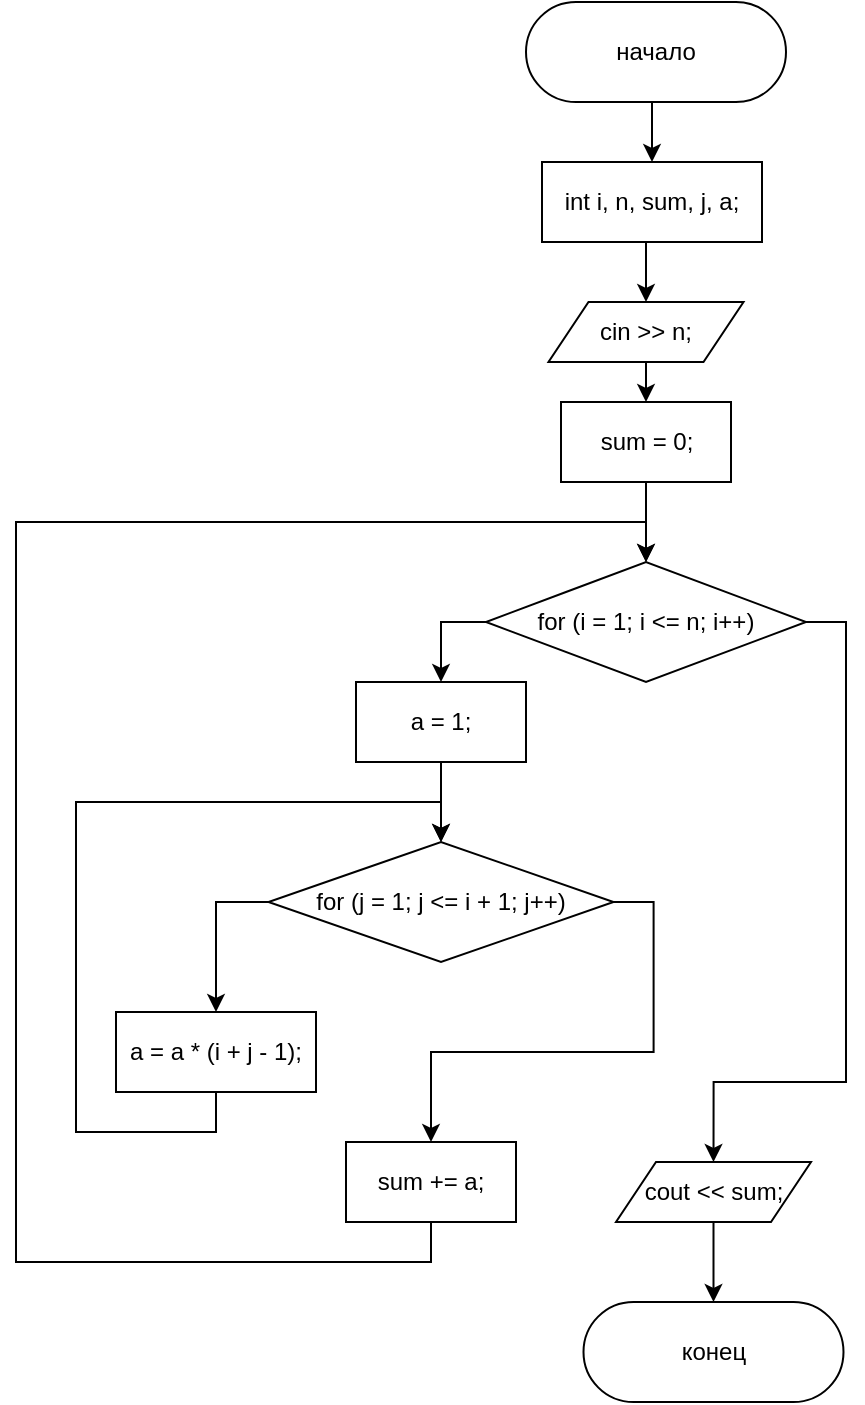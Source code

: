 <mxfile version="15.8.6" type="device"><diagram id="C5RBs43oDa-KdzZeNtuy" name="Page-1"><mxGraphModel dx="460" dy="784" grid="1" gridSize="10" guides="1" tooltips="1" connect="1" arrows="1" fold="1" page="1" pageScale="1" pageWidth="827" pageHeight="1169" math="0" shadow="0"><root><mxCell id="WIyWlLk6GJQsqaUBKTNV-0"/><mxCell id="WIyWlLk6GJQsqaUBKTNV-1" parent="WIyWlLk6GJQsqaUBKTNV-0"/><mxCell id="7y9Pi7SHWxLuiGCQ5rHv-0" style="edgeStyle=orthogonalEdgeStyle;rounded=0;orthogonalLoop=1;jettySize=auto;html=1;exitX=0.5;exitY=1;exitDx=0;exitDy=0;entryX=0.5;entryY=0;entryDx=0;entryDy=0;" edge="1" parent="WIyWlLk6GJQsqaUBKTNV-1" source="7y9Pi7SHWxLuiGCQ5rHv-1" target="7y9Pi7SHWxLuiGCQ5rHv-2"><mxGeometry relative="1" as="geometry"/></mxCell><mxCell id="7y9Pi7SHWxLuiGCQ5rHv-1" value="начало" style="rounded=1;whiteSpace=wrap;html=1;arcSize=50;" vertex="1" parent="WIyWlLk6GJQsqaUBKTNV-1"><mxGeometry x="345" y="40" width="130" height="50" as="geometry"/></mxCell><mxCell id="7y9Pi7SHWxLuiGCQ5rHv-4" style="edgeStyle=orthogonalEdgeStyle;rounded=0;orthogonalLoop=1;jettySize=auto;html=1;exitX=0.5;exitY=1;exitDx=0;exitDy=0;entryX=0.5;entryY=0;entryDx=0;entryDy=0;" edge="1" parent="WIyWlLk6GJQsqaUBKTNV-1" source="7y9Pi7SHWxLuiGCQ5rHv-2" target="7y9Pi7SHWxLuiGCQ5rHv-3"><mxGeometry relative="1" as="geometry"/></mxCell><mxCell id="7y9Pi7SHWxLuiGCQ5rHv-2" value="int i, n, sum, j, a;" style="rounded=0;whiteSpace=wrap;html=1;" vertex="1" parent="WIyWlLk6GJQsqaUBKTNV-1"><mxGeometry x="353" y="120" width="110" height="40" as="geometry"/></mxCell><mxCell id="7y9Pi7SHWxLuiGCQ5rHv-32" style="edgeStyle=orthogonalEdgeStyle;rounded=0;orthogonalLoop=1;jettySize=auto;html=1;exitX=0.5;exitY=1;exitDx=0;exitDy=0;entryX=0.5;entryY=0;entryDx=0;entryDy=0;" edge="1" parent="WIyWlLk6GJQsqaUBKTNV-1" source="7y9Pi7SHWxLuiGCQ5rHv-3" target="7y9Pi7SHWxLuiGCQ5rHv-22"><mxGeometry relative="1" as="geometry"/></mxCell><mxCell id="7y9Pi7SHWxLuiGCQ5rHv-3" value="cin &amp;gt;&amp;gt; n;" style="shape=parallelogram;perimeter=parallelogramPerimeter;whiteSpace=wrap;html=1;fixedSize=1;rounded=1;arcSize=0;" vertex="1" parent="WIyWlLk6GJQsqaUBKTNV-1"><mxGeometry x="356.25" y="190" width="97.5" height="30" as="geometry"/></mxCell><mxCell id="7y9Pi7SHWxLuiGCQ5rHv-16" style="edgeStyle=orthogonalEdgeStyle;rounded=0;orthogonalLoop=1;jettySize=auto;html=1;exitX=0;exitY=0.5;exitDx=0;exitDy=0;entryX=0.5;entryY=0;entryDx=0;entryDy=0;" edge="1" parent="WIyWlLk6GJQsqaUBKTNV-1" source="7y9Pi7SHWxLuiGCQ5rHv-9" target="7y9Pi7SHWxLuiGCQ5rHv-11"><mxGeometry relative="1" as="geometry"/></mxCell><mxCell id="7y9Pi7SHWxLuiGCQ5rHv-19" style="edgeStyle=orthogonalEdgeStyle;rounded=0;orthogonalLoop=1;jettySize=auto;html=1;exitX=1;exitY=0.5;exitDx=0;exitDy=0;entryX=0.5;entryY=0;entryDx=0;entryDy=0;" edge="1" parent="WIyWlLk6GJQsqaUBKTNV-1" source="7y9Pi7SHWxLuiGCQ5rHv-9" target="7y9Pi7SHWxLuiGCQ5rHv-17"><mxGeometry relative="1" as="geometry"><Array as="points"><mxPoint x="505" y="350"/><mxPoint x="505" y="580"/><mxPoint x="439" y="580"/></Array></mxGeometry></mxCell><mxCell id="7y9Pi7SHWxLuiGCQ5rHv-9" value="for (i = 1; i &amp;lt;= n; i++)" style="rhombus;whiteSpace=wrap;html=1;rounded=1;arcSize=0;" vertex="1" parent="WIyWlLk6GJQsqaUBKTNV-1"><mxGeometry x="325" y="320" width="160" height="60" as="geometry"/></mxCell><mxCell id="7y9Pi7SHWxLuiGCQ5rHv-27" style="edgeStyle=orthogonalEdgeStyle;rounded=0;orthogonalLoop=1;jettySize=auto;html=1;exitX=0.5;exitY=1;exitDx=0;exitDy=0;entryX=0.5;entryY=0;entryDx=0;entryDy=0;" edge="1" parent="WIyWlLk6GJQsqaUBKTNV-1" source="7y9Pi7SHWxLuiGCQ5rHv-11" target="7y9Pi7SHWxLuiGCQ5rHv-24"><mxGeometry relative="1" as="geometry"/></mxCell><mxCell id="7y9Pi7SHWxLuiGCQ5rHv-11" value="a = 1;" style="rounded=0;whiteSpace=wrap;html=1;" vertex="1" parent="WIyWlLk6GJQsqaUBKTNV-1"><mxGeometry x="260" y="380" width="85" height="40" as="geometry"/></mxCell><mxCell id="7y9Pi7SHWxLuiGCQ5rHv-28" style="edgeStyle=orthogonalEdgeStyle;rounded=0;orthogonalLoop=1;jettySize=auto;html=1;exitX=0.5;exitY=1;exitDx=0;exitDy=0;entryX=0.5;entryY=0;entryDx=0;entryDy=0;" edge="1" parent="WIyWlLk6GJQsqaUBKTNV-1" source="7y9Pi7SHWxLuiGCQ5rHv-13" target="7y9Pi7SHWxLuiGCQ5rHv-24"><mxGeometry relative="1" as="geometry"><Array as="points"><mxPoint x="190" y="605"/><mxPoint x="120" y="605"/><mxPoint x="120" y="440"/><mxPoint x="303" y="440"/></Array></mxGeometry></mxCell><mxCell id="7y9Pi7SHWxLuiGCQ5rHv-13" value="a = a * (i + j - 1);" style="rounded=0;whiteSpace=wrap;html=1;" vertex="1" parent="WIyWlLk6GJQsqaUBKTNV-1"><mxGeometry x="140" y="545" width="100" height="40" as="geometry"/></mxCell><mxCell id="7y9Pi7SHWxLuiGCQ5rHv-21" style="edgeStyle=orthogonalEdgeStyle;rounded=0;orthogonalLoop=1;jettySize=auto;html=1;exitX=0.5;exitY=1;exitDx=0;exitDy=0;entryX=0.5;entryY=0;entryDx=0;entryDy=0;" edge="1" parent="WIyWlLk6GJQsqaUBKTNV-1" source="7y9Pi7SHWxLuiGCQ5rHv-17" target="7y9Pi7SHWxLuiGCQ5rHv-20"><mxGeometry relative="1" as="geometry"/></mxCell><mxCell id="7y9Pi7SHWxLuiGCQ5rHv-17" value="cout &amp;lt;&amp;lt; sum;" style="shape=parallelogram;perimeter=parallelogramPerimeter;whiteSpace=wrap;html=1;fixedSize=1;rounded=1;arcSize=0;" vertex="1" parent="WIyWlLk6GJQsqaUBKTNV-1"><mxGeometry x="390" y="620" width="97.5" height="30" as="geometry"/></mxCell><mxCell id="7y9Pi7SHWxLuiGCQ5rHv-20" value="конец" style="rounded=1;whiteSpace=wrap;html=1;arcSize=50;" vertex="1" parent="WIyWlLk6GJQsqaUBKTNV-1"><mxGeometry x="373.75" y="690" width="130" height="50" as="geometry"/></mxCell><mxCell id="7y9Pi7SHWxLuiGCQ5rHv-23" style="edgeStyle=orthogonalEdgeStyle;rounded=0;orthogonalLoop=1;jettySize=auto;html=1;exitX=0.5;exitY=1;exitDx=0;exitDy=0;entryX=0.5;entryY=0;entryDx=0;entryDy=0;" edge="1" parent="WIyWlLk6GJQsqaUBKTNV-1" source="7y9Pi7SHWxLuiGCQ5rHv-22" target="7y9Pi7SHWxLuiGCQ5rHv-9"><mxGeometry relative="1" as="geometry"/></mxCell><mxCell id="7y9Pi7SHWxLuiGCQ5rHv-22" value="sum = 0;" style="rounded=0;whiteSpace=wrap;html=1;" vertex="1" parent="WIyWlLk6GJQsqaUBKTNV-1"><mxGeometry x="362.5" y="240" width="85" height="40" as="geometry"/></mxCell><mxCell id="7y9Pi7SHWxLuiGCQ5rHv-26" style="edgeStyle=orthogonalEdgeStyle;rounded=0;orthogonalLoop=1;jettySize=auto;html=1;exitX=0;exitY=0.5;exitDx=0;exitDy=0;entryX=0.5;entryY=0;entryDx=0;entryDy=0;" edge="1" parent="WIyWlLk6GJQsqaUBKTNV-1" source="7y9Pi7SHWxLuiGCQ5rHv-24" target="7y9Pi7SHWxLuiGCQ5rHv-13"><mxGeometry relative="1" as="geometry"/></mxCell><mxCell id="7y9Pi7SHWxLuiGCQ5rHv-30" style="edgeStyle=orthogonalEdgeStyle;rounded=0;orthogonalLoop=1;jettySize=auto;html=1;exitX=1;exitY=0.5;exitDx=0;exitDy=0;entryX=0.5;entryY=0;entryDx=0;entryDy=0;" edge="1" parent="WIyWlLk6GJQsqaUBKTNV-1" source="7y9Pi7SHWxLuiGCQ5rHv-24" target="7y9Pi7SHWxLuiGCQ5rHv-29"><mxGeometry relative="1" as="geometry"/></mxCell><mxCell id="7y9Pi7SHWxLuiGCQ5rHv-24" value="for (j = 1; j &amp;lt;= i + 1; j++)" style="rhombus;whiteSpace=wrap;html=1;rounded=1;arcSize=0;" vertex="1" parent="WIyWlLk6GJQsqaUBKTNV-1"><mxGeometry x="216.25" y="460" width="172.5" height="60" as="geometry"/></mxCell><mxCell id="7y9Pi7SHWxLuiGCQ5rHv-31" style="edgeStyle=orthogonalEdgeStyle;rounded=0;orthogonalLoop=1;jettySize=auto;html=1;exitX=0.5;exitY=1;exitDx=0;exitDy=0;entryX=0.5;entryY=0;entryDx=0;entryDy=0;" edge="1" parent="WIyWlLk6GJQsqaUBKTNV-1" source="7y9Pi7SHWxLuiGCQ5rHv-29" target="7y9Pi7SHWxLuiGCQ5rHv-9"><mxGeometry relative="1" as="geometry"><Array as="points"><mxPoint x="298" y="670"/><mxPoint x="90" y="670"/><mxPoint x="90" y="300"/><mxPoint x="405" y="300"/></Array></mxGeometry></mxCell><mxCell id="7y9Pi7SHWxLuiGCQ5rHv-29" value="sum += a;" style="rounded=0;whiteSpace=wrap;html=1;" vertex="1" parent="WIyWlLk6GJQsqaUBKTNV-1"><mxGeometry x="255" y="610" width="85" height="40" as="geometry"/></mxCell></root></mxGraphModel></diagram></mxfile>